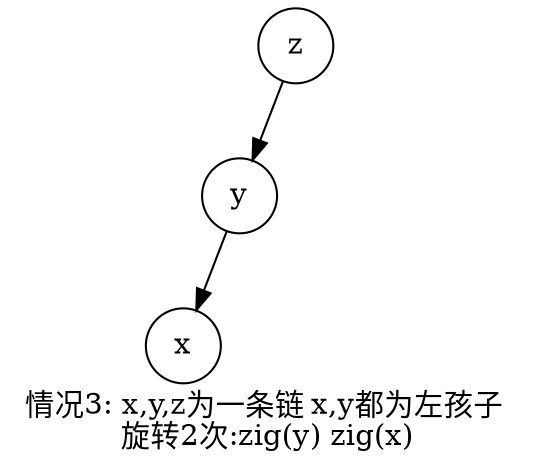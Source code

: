 digraph g {
    label="情况3: x,y,z为一条链 x,y都为左孩子 \n旋转2次:zig(y) zig(x)"
    node[shape=circle fixedsize=true style=filled fillcolor=white colorscheme=accent8 ];
    z->y;
    y->x;
    z->tt[style=invis];
    y->t[style=invis];
    t,tt[style=invis]
}

